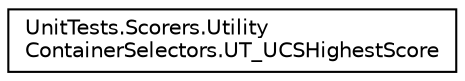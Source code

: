 digraph "Graphical Class Hierarchy"
{
 // LATEX_PDF_SIZE
  edge [fontname="Helvetica",fontsize="10",labelfontname="Helvetica",labelfontsize="10"];
  node [fontname="Helvetica",fontsize="10",shape=record];
  rankdir="LR";
  Node0 [label="UnitTests.Scorers.Utility\lContainerSelectors.UT_UCSHighestScore",height=0.2,width=0.4,color="black", fillcolor="white", style="filled",URL="$class_unit_tests_1_1_scorers_1_1_utility_container_selectors_1_1_u_t___u_c_s_highest_score.html",tooltip=" "];
}
